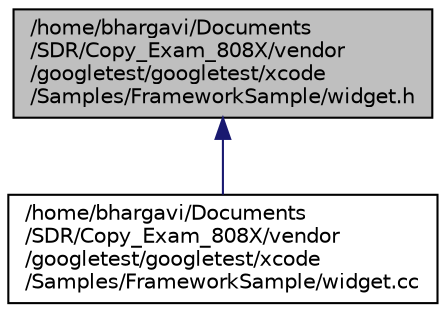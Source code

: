 digraph "/home/bhargavi/Documents/SDR/Copy_Exam_808X/vendor/googletest/googletest/xcode/Samples/FrameworkSample/widget.h"
{
  edge [fontname="Helvetica",fontsize="10",labelfontname="Helvetica",labelfontsize="10"];
  node [fontname="Helvetica",fontsize="10",shape=record];
  Node1 [label="/home/bhargavi/Documents\l/SDR/Copy_Exam_808X/vendor\l/googletest/googletest/xcode\l/Samples/FrameworkSample/widget.h",height=0.2,width=0.4,color="black", fillcolor="grey75", style="filled", fontcolor="black"];
  Node1 -> Node2 [dir="back",color="midnightblue",fontsize="10",style="solid",fontname="Helvetica"];
  Node2 [label="/home/bhargavi/Documents\l/SDR/Copy_Exam_808X/vendor\l/googletest/googletest/xcode\l/Samples/FrameworkSample/widget.cc",height=0.2,width=0.4,color="black", fillcolor="white", style="filled",URL="$widget_8cc.html"];
}
